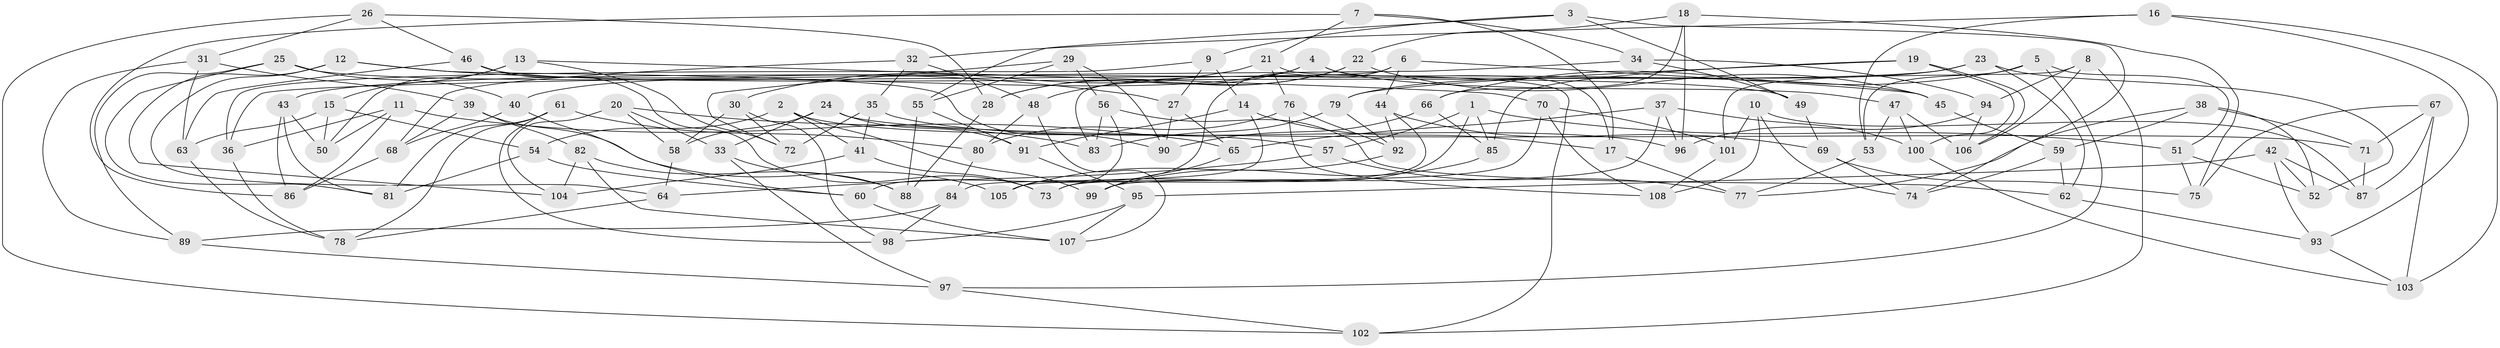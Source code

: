 // Generated by graph-tools (version 1.1) at 2025/16/03/09/25 04:16:22]
// undirected, 108 vertices, 216 edges
graph export_dot {
graph [start="1"]
  node [color=gray90,style=filled];
  1;
  2;
  3;
  4;
  5;
  6;
  7;
  8;
  9;
  10;
  11;
  12;
  13;
  14;
  15;
  16;
  17;
  18;
  19;
  20;
  21;
  22;
  23;
  24;
  25;
  26;
  27;
  28;
  29;
  30;
  31;
  32;
  33;
  34;
  35;
  36;
  37;
  38;
  39;
  40;
  41;
  42;
  43;
  44;
  45;
  46;
  47;
  48;
  49;
  50;
  51;
  52;
  53;
  54;
  55;
  56;
  57;
  58;
  59;
  60;
  61;
  62;
  63;
  64;
  65;
  66;
  67;
  68;
  69;
  70;
  71;
  72;
  73;
  74;
  75;
  76;
  77;
  78;
  79;
  80;
  81;
  82;
  83;
  84;
  85;
  86;
  87;
  88;
  89;
  90;
  91;
  92;
  93;
  94;
  95;
  96;
  97;
  98;
  99;
  100;
  101;
  102;
  103;
  104;
  105;
  106;
  107;
  108;
  1 -- 57;
  1 -- 85;
  1 -- 51;
  1 -- 73;
  2 -- 57;
  2 -- 99;
  2 -- 41;
  2 -- 54;
  3 -- 49;
  3 -- 74;
  3 -- 55;
  3 -- 9;
  4 -- 47;
  4 -- 28;
  4 -- 40;
  4 -- 17;
  5 -- 66;
  5 -- 51;
  5 -- 53;
  5 -- 97;
  6 -- 60;
  6 -- 44;
  6 -- 83;
  6 -- 45;
  7 -- 86;
  7 -- 21;
  7 -- 17;
  7 -- 34;
  8 -- 101;
  8 -- 106;
  8 -- 94;
  8 -- 102;
  9 -- 36;
  9 -- 27;
  9 -- 14;
  10 -- 108;
  10 -- 74;
  10 -- 101;
  10 -- 87;
  11 -- 36;
  11 -- 50;
  11 -- 86;
  11 -- 65;
  12 -- 104;
  12 -- 27;
  12 -- 64;
  12 -- 90;
  13 -- 72;
  13 -- 70;
  13 -- 15;
  13 -- 50;
  14 -- 91;
  14 -- 84;
  14 -- 17;
  15 -- 54;
  15 -- 50;
  15 -- 63;
  16 -- 53;
  16 -- 103;
  16 -- 93;
  16 -- 32;
  17 -- 77;
  18 -- 22;
  18 -- 96;
  18 -- 66;
  18 -- 75;
  19 -- 79;
  19 -- 85;
  19 -- 100;
  19 -- 106;
  20 -- 58;
  20 -- 33;
  20 -- 83;
  20 -- 104;
  21 -- 30;
  21 -- 76;
  21 -- 102;
  22 -- 28;
  22 -- 45;
  22 -- 48;
  23 -- 52;
  23 -- 79;
  23 -- 43;
  23 -- 62;
  24 -- 91;
  24 -- 71;
  24 -- 58;
  24 -- 33;
  25 -- 89;
  25 -- 45;
  25 -- 81;
  25 -- 40;
  26 -- 28;
  26 -- 46;
  26 -- 102;
  26 -- 31;
  27 -- 65;
  27 -- 90;
  28 -- 88;
  29 -- 55;
  29 -- 56;
  29 -- 72;
  29 -- 90;
  30 -- 58;
  30 -- 72;
  30 -- 98;
  31 -- 39;
  31 -- 89;
  31 -- 63;
  32 -- 48;
  32 -- 35;
  32 -- 68;
  33 -- 97;
  33 -- 88;
  34 -- 36;
  34 -- 49;
  34 -- 94;
  35 -- 96;
  35 -- 41;
  35 -- 72;
  36 -- 78;
  37 -- 99;
  37 -- 65;
  37 -- 100;
  37 -- 96;
  38 -- 77;
  38 -- 52;
  38 -- 59;
  38 -- 71;
  39 -- 82;
  39 -- 68;
  39 -- 105;
  40 -- 68;
  40 -- 60;
  41 -- 104;
  41 -- 73;
  42 -- 93;
  42 -- 52;
  42 -- 95;
  42 -- 87;
  43 -- 81;
  43 -- 86;
  43 -- 50;
  44 -- 92;
  44 -- 105;
  44 -- 69;
  45 -- 59;
  46 -- 49;
  46 -- 63;
  46 -- 73;
  47 -- 100;
  47 -- 53;
  47 -- 106;
  48 -- 107;
  48 -- 80;
  49 -- 69;
  51 -- 75;
  51 -- 52;
  53 -- 77;
  54 -- 60;
  54 -- 81;
  55 -- 91;
  55 -- 88;
  56 -- 105;
  56 -- 83;
  56 -- 62;
  57 -- 64;
  57 -- 77;
  58 -- 64;
  59 -- 62;
  59 -- 74;
  60 -- 107;
  61 -- 98;
  61 -- 80;
  61 -- 78;
  61 -- 81;
  62 -- 93;
  63 -- 78;
  64 -- 78;
  65 -- 99;
  66 -- 90;
  66 -- 85;
  67 -- 71;
  67 -- 87;
  67 -- 75;
  67 -- 103;
  68 -- 86;
  69 -- 75;
  69 -- 74;
  70 -- 108;
  70 -- 73;
  70 -- 101;
  71 -- 87;
  76 -- 92;
  76 -- 80;
  76 -- 108;
  79 -- 83;
  79 -- 92;
  80 -- 84;
  82 -- 88;
  82 -- 104;
  82 -- 107;
  84 -- 89;
  84 -- 98;
  85 -- 99;
  89 -- 97;
  91 -- 95;
  92 -- 105;
  93 -- 103;
  94 -- 106;
  94 -- 96;
  95 -- 107;
  95 -- 98;
  97 -- 102;
  100 -- 103;
  101 -- 108;
}
